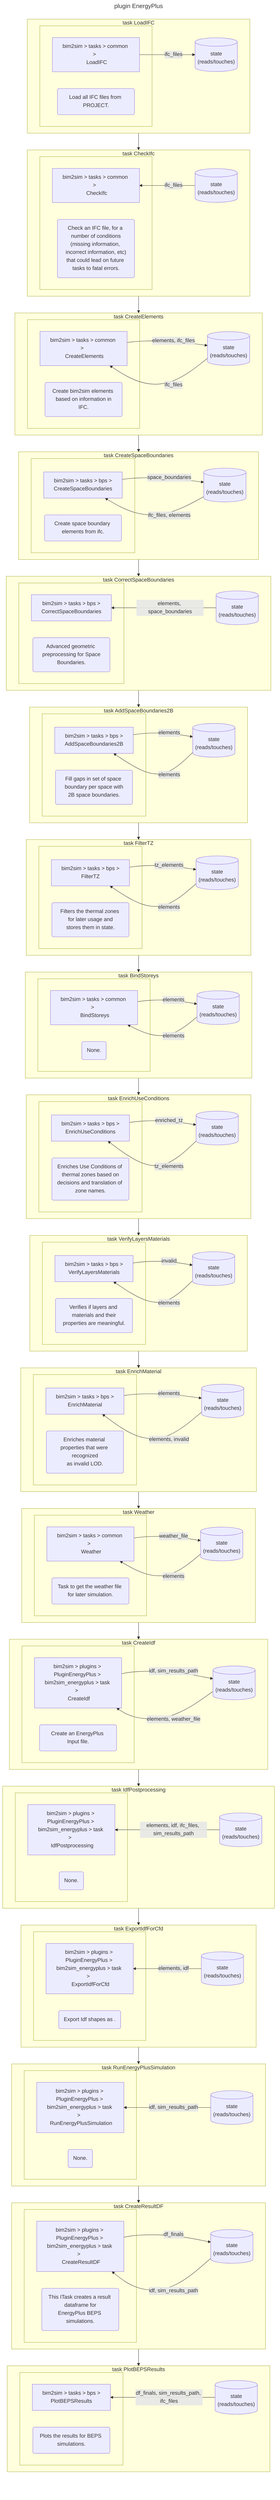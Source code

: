 ---
title: plugin EnergyPlus
---
flowchart TB
    
subgraph taskLoadIFC["task LoadIFC"]
 subgraph "" 

  tLoadIFC["bim2sim > tasks > common >  
 LoadIFC"]
  extLoadIFC(" Load all IFC files from PROJECT. " )
 end

stateLoadIFC[("state
 (reads/touches)")]
    
tLoadIFC -- ifc_files --> stateLoadIFC

end
    
subgraph taskCheckIfc["task CheckIfc"]
 subgraph "" 

  tCheckIfc["bim2sim > tasks > common >  
 CheckIfc"]
  extCheckIfc("  Check an IFC file, for a number of conditions
(missing information, incorrect information, etc)
that could lead on future tasks to fatal errors. " )
 end

stateCheckIfc[("state
 (reads/touches)")]
    
stateCheckIfc -- ifc_files --> tCheckIfc
direction RL
end
    
subgraph taskCreateElements["task CreateElements"]
 subgraph "" 

  tCreateElements["bim2sim > tasks > common >  
 CreateElements"]
  extCreateElements(" Create bim2sim elements based on information in
IFC. " )
 end

stateCreateElements[("state
 (reads/touches)")]
    
stateCreateElements -- ifc_files --> tCreateElements

tCreateElements -- elements, ifc_files --> stateCreateElements

end
    
subgraph taskCreateSpaceBoundaries["task CreateSpaceBoundaries"]
 subgraph "" 

  tCreateSpaceBoundaries["bim2sim > tasks > bps >  
 CreateSpaceBoundaries"]
  extCreateSpaceBoundaries(" Create space boundary elements from ifc. " )
 end

stateCreateSpaceBoundaries[("state
 (reads/touches)")]
    
stateCreateSpaceBoundaries -- ifc_files, elements --> tCreateSpaceBoundaries

tCreateSpaceBoundaries -- space_boundaries --> stateCreateSpaceBoundaries

end
    
subgraph taskCorrectSpaceBoundaries["task CorrectSpaceBoundaries"]
 subgraph "" 

  tCorrectSpaceBoundaries["bim2sim > tasks > bps >  
 CorrectSpaceBoundaries"]
  extCorrectSpaceBoundaries(" Advanced geometric preprocessing for Space
Boundaries. " )
 end

stateCorrectSpaceBoundaries[("state
 (reads/touches)")]
    
stateCorrectSpaceBoundaries -- elements, space_boundaries --> tCorrectSpaceBoundaries
direction RL
end
    
subgraph taskAddSpaceBoundaries2B["task AddSpaceBoundaries2B"]
 subgraph "" 

  tAddSpaceBoundaries2B["bim2sim > tasks > bps >  
 AddSpaceBoundaries2B"]
  extAddSpaceBoundaries2B(" Fill gaps in set of space boundary per space with
2B space boundaries. " )
 end

stateAddSpaceBoundaries2B[("state
 (reads/touches)")]
    
stateAddSpaceBoundaries2B -- elements --> tAddSpaceBoundaries2B

tAddSpaceBoundaries2B -- elements --> stateAddSpaceBoundaries2B

end
    
subgraph taskFilterTZ["task FilterTZ"]
 subgraph "" 

  tFilterTZ["bim2sim > tasks > bps >  
 FilterTZ"]
  extFilterTZ(" Filters the thermal zones for later usage and
stores them in state. " )
 end

stateFilterTZ[("state
 (reads/touches)")]
    
stateFilterTZ -- elements --> tFilterTZ

tFilterTZ -- tz_elements --> stateFilterTZ

end
    
subgraph taskBindStoreys["task BindStoreys"]
 subgraph "" 

  tBindStoreys["bim2sim > tasks > common >  
 BindStoreys"]
  extBindStoreys(" None. " )
 end

stateBindStoreys[("state
 (reads/touches)")]
    
stateBindStoreys -- elements --> tBindStoreys

tBindStoreys -- elements --> stateBindStoreys

end
    
subgraph taskEnrichUseConditions["task EnrichUseConditions"]
 subgraph "" 

  tEnrichUseConditions["bim2sim > tasks > bps >  
 EnrichUseConditions"]
  extEnrichUseConditions(" Enriches Use Conditions of thermal zones based on
decisions and translation of zone names. " )
 end

stateEnrichUseConditions[("state
 (reads/touches)")]
    
stateEnrichUseConditions -- tz_elements --> tEnrichUseConditions

tEnrichUseConditions -- enriched_tz --> stateEnrichUseConditions

end
    
subgraph taskVerifyLayersMaterials["task VerifyLayersMaterials"]
 subgraph "" 

  tVerifyLayersMaterials["bim2sim > tasks > bps >  
 VerifyLayersMaterials"]
  extVerifyLayersMaterials(" Verifies if layers and materials and their
properties are meaningful. " )
 end

stateVerifyLayersMaterials[("state
 (reads/touches)")]
    
stateVerifyLayersMaterials -- elements --> tVerifyLayersMaterials

tVerifyLayersMaterials -- invalid --> stateVerifyLayersMaterials

end
    
subgraph taskEnrichMaterial["task EnrichMaterial"]
 subgraph "" 

  tEnrichMaterial["bim2sim > tasks > bps >  
 EnrichMaterial"]
  extEnrichMaterial(" Enriches material properties that were recognized
as invalid LOD. " )
 end

stateEnrichMaterial[("state
 (reads/touches)")]
    
stateEnrichMaterial -- elements, invalid --> tEnrichMaterial

tEnrichMaterial -- elements --> stateEnrichMaterial

end
    
subgraph taskWeather["task Weather"]
 subgraph "" 

  tWeather["bim2sim > tasks > common >  
 Weather"]
  extWeather(" Task to get the weather file for later simulation. " )
 end

stateWeather[("state
 (reads/touches)")]
    
stateWeather -- elements --> tWeather

tWeather -- weather_file --> stateWeather

end
    
subgraph taskCreateIdf["task CreateIdf"]
 subgraph "" 

  tCreateIdf["bim2sim > plugins > PluginEnergyPlus > 
bim2sim_energyplus > task >  
 CreateIdf"]
  extCreateIdf(" Create an EnergyPlus Input file. " )
 end

stateCreateIdf[("state
 (reads/touches)")]
    
stateCreateIdf -- elements, weather_file --> tCreateIdf

tCreateIdf -- idf, sim_results_path --> stateCreateIdf

end
    
subgraph taskIdfPostprocessing["task IdfPostprocessing"]
 subgraph "" 

  tIdfPostprocessing["bim2sim > plugins > PluginEnergyPlus > 
bim2sim_energyplus > task >  
 IdfPostprocessing"]
  extIdfPostprocessing(" None. " )
 end

stateIdfPostprocessing[("state
 (reads/touches)")]
    
stateIdfPostprocessing -- elements, idf, ifc_files, sim_results_path --> tIdfPostprocessing
direction RL
end
    
subgraph taskExportIdfForCfd["task ExportIdfForCfd"]
 subgraph "" 

  tExportIdfForCfd["bim2sim > plugins > PluginEnergyPlus > 
bim2sim_energyplus > task >  
 ExportIdfForCfd"]
  extExportIdfForCfd(" Export Idf shapes as . " )
 end

stateExportIdfForCfd[("state
 (reads/touches)")]
    
stateExportIdfForCfd -- elements, idf --> tExportIdfForCfd
direction RL
end
    
subgraph taskRunEnergyPlusSimulation["task RunEnergyPlusSimulation"]
 subgraph "" 

  tRunEnergyPlusSimulation["bim2sim > plugins > PluginEnergyPlus > 
bim2sim_energyplus > task >  
 RunEnergyPlusSimulation"]
  extRunEnergyPlusSimulation(" None. " )
 end

stateRunEnergyPlusSimulation[("state
 (reads/touches)")]
    
stateRunEnergyPlusSimulation -- idf, sim_results_path --> tRunEnergyPlusSimulation
direction RL
end
    
subgraph taskCreateResultDF["task CreateResultDF"]
 subgraph "" 

  tCreateResultDF["bim2sim > plugins > PluginEnergyPlus > 
bim2sim_energyplus > task >  
 CreateResultDF"]
  extCreateResultDF(" This ITask creates a result dataframe for
EnergyPlus BEPS simulations. " )
 end

stateCreateResultDF[("state
 (reads/touches)")]
    
stateCreateResultDF -- idf, sim_results_path --> tCreateResultDF

tCreateResultDF -- df_finals --> stateCreateResultDF

end
    
subgraph taskPlotBEPSResults["task PlotBEPSResults"]
 subgraph "" 

  tPlotBEPSResults["bim2sim > tasks > bps >  
 PlotBEPSResults"]
  extPlotBEPSResults(" Plots the results for BEPS simulations. " )
 end

statePlotBEPSResults[("state
 (reads/touches)")]
    
statePlotBEPSResults -- df_finals, sim_results_path, ifc_files --> tPlotBEPSResults
direction RL
end
    taskLoadIFC --> taskCheckIfc 
taskCheckIfc --> taskCreateElements 
taskCreateElements --> taskCreateSpaceBoundaries 
taskCreateSpaceBoundaries --> taskCorrectSpaceBoundaries 
taskCorrectSpaceBoundaries --> taskAddSpaceBoundaries2B 
taskAddSpaceBoundaries2B --> taskFilterTZ 
taskFilterTZ --> taskBindStoreys 
taskBindStoreys --> taskEnrichUseConditions 
taskEnrichUseConditions --> taskVerifyLayersMaterials 
taskVerifyLayersMaterials --> taskEnrichMaterial 
taskEnrichMaterial --> taskWeather 
taskWeather --> taskCreateIdf 
taskCreateIdf --> taskIdfPostprocessing 
taskIdfPostprocessing --> taskExportIdfForCfd 
taskExportIdfForCfd --> taskRunEnergyPlusSimulation 
taskRunEnergyPlusSimulation --> taskCreateResultDF 
taskCreateResultDF --> taskPlotBEPSResults